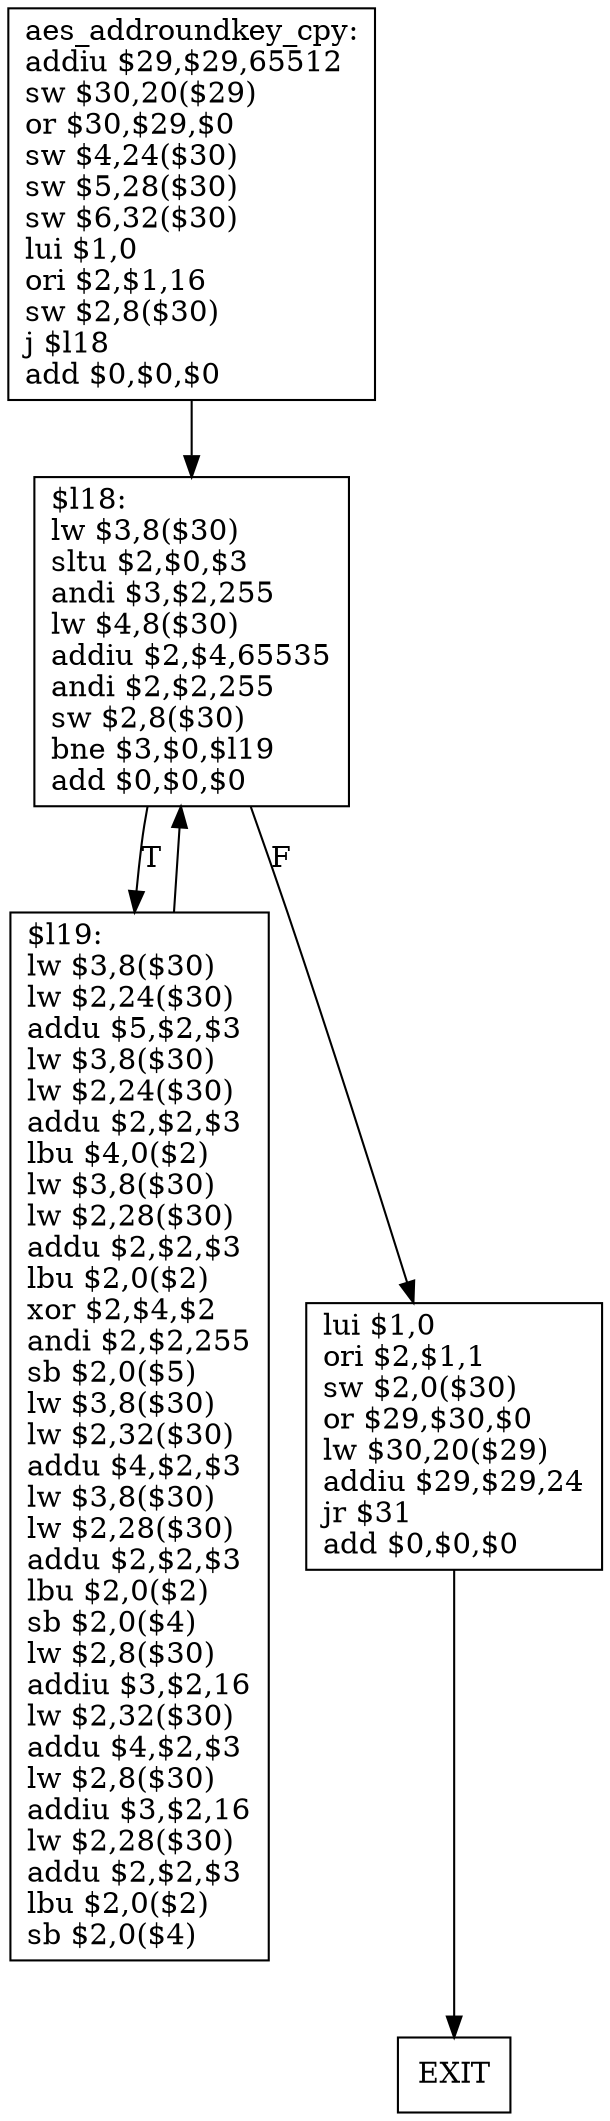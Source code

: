 digraph G1 {
node [shape = box];
BB0 [label = "aes_addroundkey_cpy:\laddiu $29,$29,65512\lsw $30,20($29)\lor $30,$29,$0\lsw $4,24($30)\lsw $5,28($30)\lsw $6,32($30)\llui $1,0\lori $2,$1,16\lsw $2,8($30)\lj $l18\ladd $0,$0,$0\l"] ;
BB0 -> BB2 [style = filled, label = ""];
BB2 [label = "$l18:\llw $3,8($30)\lsltu $2,$0,$3\landi $3,$2,255\llw $4,8($30)\laddiu $2,$4,65535\landi $2,$2,255\lsw $2,8($30)\lbne $3,$0,$l19\ladd $0,$0,$0\l"] ;
BB2 -> BB1 [style = filled, label = "T"];
BB2 -> BB3[style = filled, label = "F"];
BB1 [label = "$l19:\llw $3,8($30)\llw $2,24($30)\laddu $5,$2,$3\llw $3,8($30)\llw $2,24($30)\laddu $2,$2,$3\llbu $4,0($2)\llw $3,8($30)\llw $2,28($30)\laddu $2,$2,$3\llbu $2,0($2)\lxor $2,$4,$2\landi $2,$2,255\lsb $2,0($5)\llw $3,8($30)\llw $2,32($30)\laddu $4,$2,$3\llw $3,8($30)\llw $2,28($30)\laddu $2,$2,$3\llbu $2,0($2)\lsb $2,0($4)\llw $2,8($30)\laddiu $3,$2,16\llw $2,32($30)\laddu $4,$2,$3\llw $2,8($30)\laddiu $3,$2,16\llw $2,28($30)\laddu $2,$2,$3\llbu $2,0($2)\lsb $2,0($4)\l"] ;
BB1 -> BB2 [style = filled, label = ""];
BB3 [label = "lui $1,0\lori $2,$1,1\lsw $2,0($30)\lor $29,$30,$0\llw $30,20($29)\laddiu $29,$29,24\ljr $31\ladd $0,$0,$0\l"] ;
BB3 -> EXIT  [style = filled, label = ""];
}
